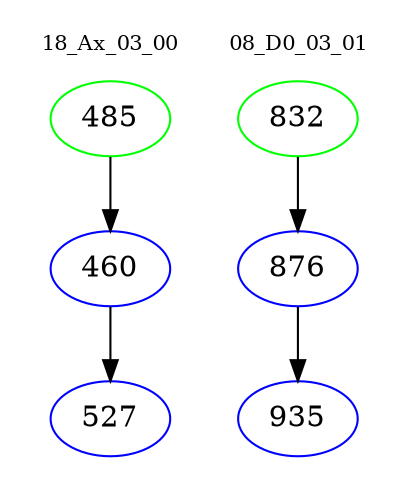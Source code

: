 digraph{
subgraph cluster_0 {
color = white
label = "18_Ax_03_00";
fontsize=10;
T0_485 [label="485", color="green"]
T0_485 -> T0_460 [color="black"]
T0_460 [label="460", color="blue"]
T0_460 -> T0_527 [color="black"]
T0_527 [label="527", color="blue"]
}
subgraph cluster_1 {
color = white
label = "08_D0_03_01";
fontsize=10;
T1_832 [label="832", color="green"]
T1_832 -> T1_876 [color="black"]
T1_876 [label="876", color="blue"]
T1_876 -> T1_935 [color="black"]
T1_935 [label="935", color="blue"]
}
}
